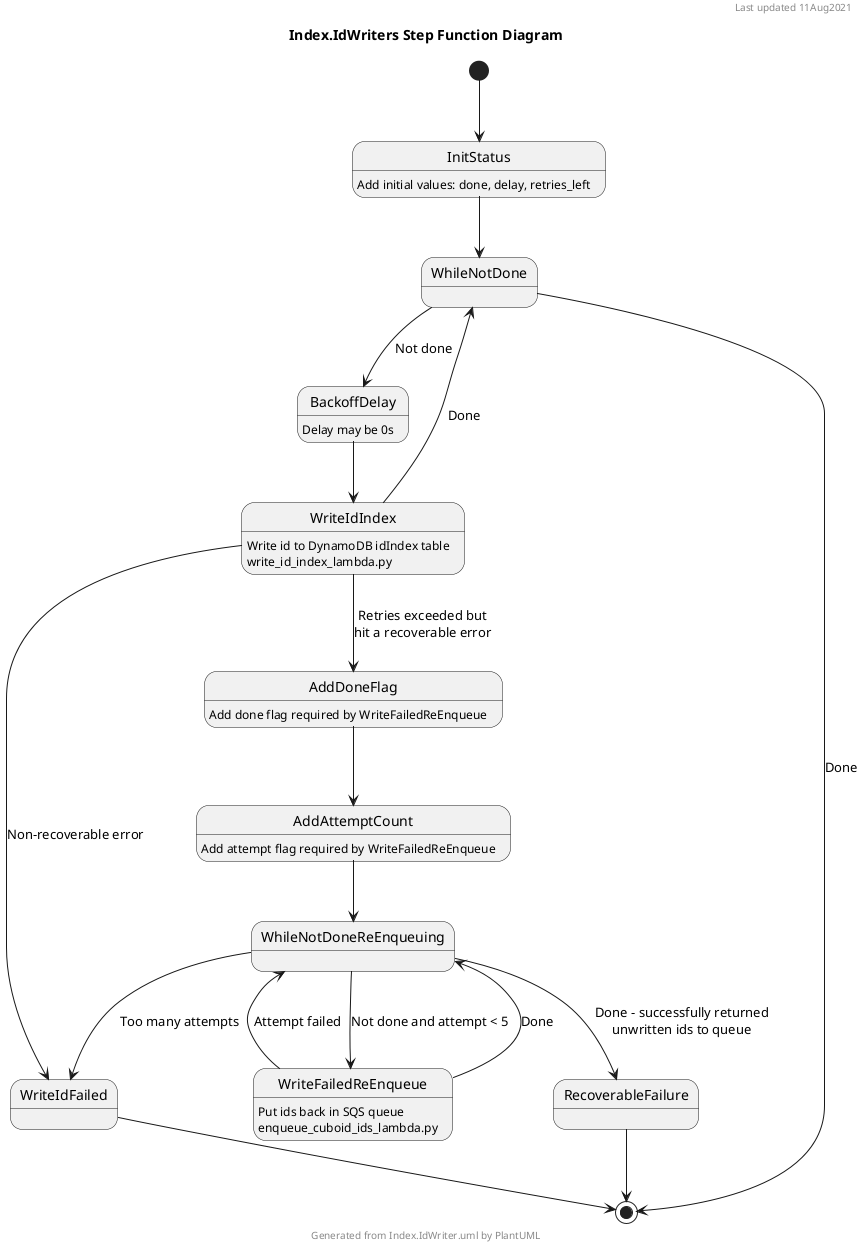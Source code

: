 @startuml

header Last updated 11Aug2021
footer Generated from Index.IdWriter.uml by PlantUML
title Index.IdWriters Step Function Diagram

[*] --> InitStatus
InitStatus --> WhileNotDone
InitStatus: Add initial values: done, delay, retries_left
WhileNotDone --> BackoffDelay: Not done
WhileNotDone --> [*]: Done
BackoffDelay: Delay may be 0s
BackoffDelay --> WriteIdIndex
WriteIdIndex: Write id to DynamoDB idIndex table
WriteIdIndex: write_id_index_lambda.py
WriteIdIndex --> WhileNotDone: Done
WriteIdIndex --> AddDoneFlag: Retries exceeded but\nhit a recoverable error
WriteIdIndex --> WriteIdFailed: Non-recoverable error
AddDoneFlag: Add done flag required by WriteFailedReEnqueue
AddDoneFlag --> AddAttemptCount
AddAttemptCount: Add attempt flag required by WriteFailedReEnqueue
AddAttemptCount --> WhileNotDoneReEnqueuing
WhileNotDoneReEnqueuing --> WriteFailedReEnqueue: Not done and attempt < 5
WhileNotDoneReEnqueuing --> WriteIdFailed: Too many attempts
WriteFailedReEnqueue: Put ids back in SQS queue
WriteFailedReEnqueue: enqueue_cuboid_ids_lambda.py
WriteFailedReEnqueue --> WhileNotDoneReEnqueuing: Done
WhileNotDoneReEnqueuing --> RecoverableFailure: Done - successfully returned\nunwritten ids to queue
WriteFailedReEnqueue --> WhileNotDoneReEnqueuing: Attempt failed
RecoverableFailure --> [*]
WriteIdFailed --> [*]

@enduml
